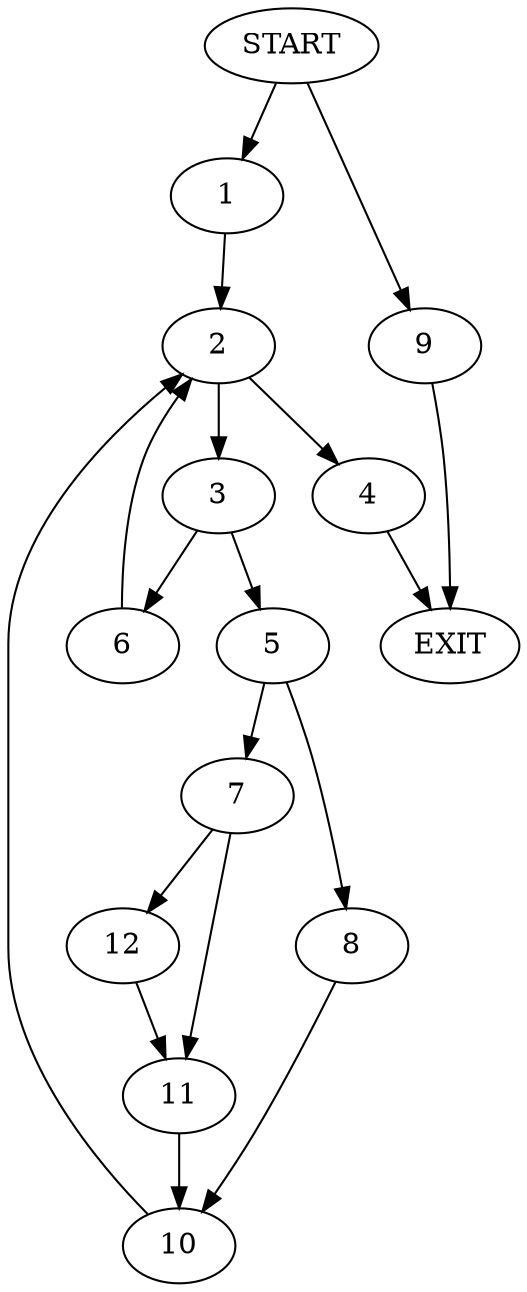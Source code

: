 digraph {
0 [label="START"]
13 [label="EXIT"]
0 -> 1
1 -> 2
2 -> 3
2 -> 4
3 -> 5
3 -> 6
4 -> 13
5 -> 7
5 -> 8
6 -> 2
0 -> 9
9 -> 13
8 -> 10
7 -> 11
7 -> 12
12 -> 11
11 -> 10
10 -> 2
}

